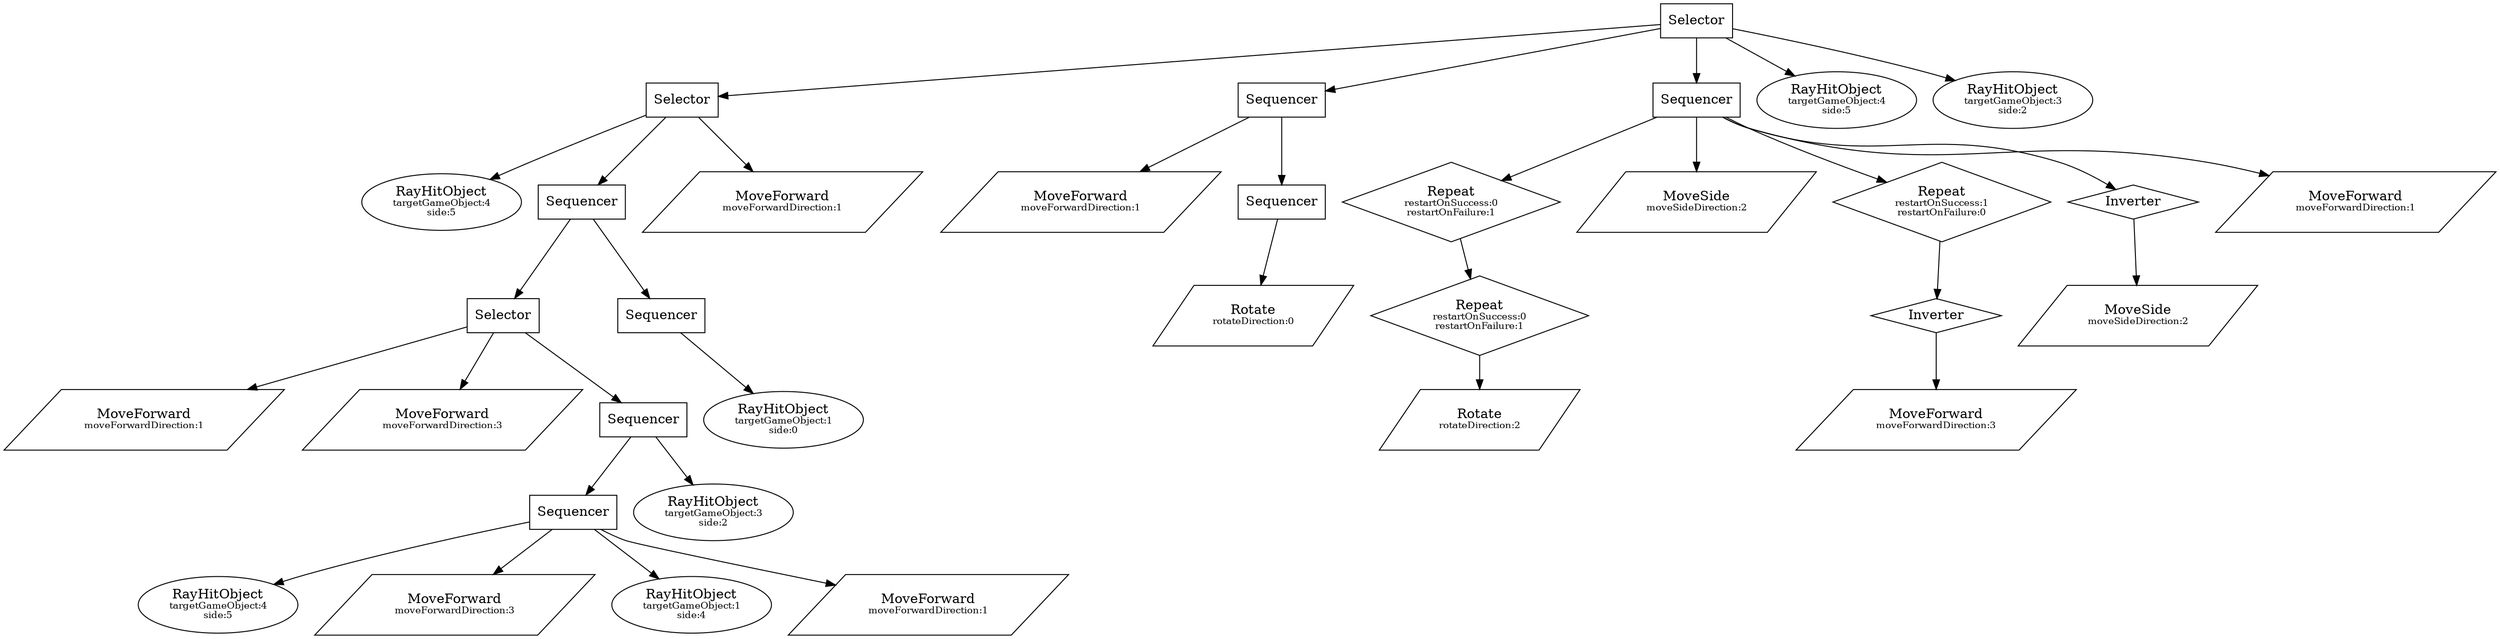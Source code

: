 digraph G {324066 [label="Selector", shape=polygon]
324067 [label="Selector", shape=polygon]
324068[label=<RayHitObject<BR /><FONT POINT-SIZE="10">targetGameObject:4<BR />side:5<BR /></FONT>>, shape=ellipse]
324069 [label="Sequencer", shape=polygon]
324070 [label="Selector", shape=polygon]
324071[label=<MoveForward<BR /><FONT POINT-SIZE="10">moveForwardDirection:1<BR /></FONT>>, shape=parallelogram]
324072[label=<MoveForward<BR /><FONT POINT-SIZE="10">moveForwardDirection:3<BR /></FONT>>, shape=parallelogram]
324100 [label="Sequencer", shape=polygon]
324101 [label="Sequencer", shape=polygon]
324102[label=<RayHitObject<BR /><FONT POINT-SIZE="10">targetGameObject:4<BR />side:5<BR /></FONT>>, shape=ellipse]
324103[label=<MoveForward<BR /><FONT POINT-SIZE="10">moveForwardDirection:3<BR /></FONT>>, shape=parallelogram]
324104[label=<RayHitObject<BR /><FONT POINT-SIZE="10">targetGameObject:1<BR />side:4<BR /></FONT>>, shape=ellipse]
324105[label=<MoveForward<BR /><FONT POINT-SIZE="10">moveForwardDirection:1<BR /></FONT>>, shape=parallelogram]
324106[label=<RayHitObject<BR /><FONT POINT-SIZE="10">targetGameObject:3<BR />side:2<BR /></FONT>>, shape=ellipse]
324077 [label="Sequencer", shape=polygon]
324078[label=<RayHitObject<BR /><FONT POINT-SIZE="10">targetGameObject:1<BR />side:0<BR /></FONT>>, shape=ellipse]
324079[label=<MoveForward<BR /><FONT POINT-SIZE="10">moveForwardDirection:1<BR /></FONT>>, shape=parallelogram]
324080 [label="Sequencer", shape=polygon]
324081[label=<MoveForward<BR /><FONT POINT-SIZE="10">moveForwardDirection:1<BR /></FONT>>, shape=parallelogram]
324082 [label="Sequencer", shape=polygon]
324083[label=<Rotate<BR /><FONT POINT-SIZE="10">rotateDirection:0<BR /></FONT>>, shape=parallelogram]
324084 [label="Sequencer", shape=polygon]
324085[label=<Repeat<BR /><FONT POINT-SIZE="10">restartOnSuccess:0<BR />restartOnFailure:1<BR /></FONT>>, shape=diamond]
324086[label=<Repeat<BR /><FONT POINT-SIZE="10">restartOnSuccess:0<BR />restartOnFailure:1<BR /></FONT>>, shape=diamond]
324087[label=<Rotate<BR /><FONT POINT-SIZE="10">rotateDirection:2<BR /></FONT>>, shape=parallelogram]
324088[label=<MoveSide<BR /><FONT POINT-SIZE="10">moveSideDirection:2<BR /></FONT>>, shape=parallelogram]
324089[label=<Repeat<BR /><FONT POINT-SIZE="10">restartOnSuccess:1<BR />restartOnFailure:0<BR /></FONT>>, shape=diamond]
324090 [label="Inverter", shape=diamond]
324091[label=<MoveForward<BR /><FONT POINT-SIZE="10">moveForwardDirection:3<BR /></FONT>>, shape=parallelogram]
324092 [label="Inverter", shape=diamond]
324093[label=<MoveSide<BR /><FONT POINT-SIZE="10">moveSideDirection:2<BR /></FONT>>, shape=parallelogram]
324094[label=<MoveForward<BR /><FONT POINT-SIZE="10">moveForwardDirection:1<BR /></FONT>>, shape=parallelogram]
324095[label=<RayHitObject<BR /><FONT POINT-SIZE="10">targetGameObject:4<BR />side:5<BR /></FONT>>, shape=ellipse]
324096[label=<RayHitObject<BR /><FONT POINT-SIZE="10">targetGameObject:3<BR />side:2<BR /></FONT>>, shape=ellipse]
324066 -> 324067
324067 -> 324068
324067 -> 324069
324069 -> 324070
324070 -> 324071
324070 -> 324072
324070 -> 324100
324100 -> 324101
324101 -> 324102
324101 -> 324103
324101 -> 324104
324101 -> 324105
324100 -> 324106
324069 -> 324077
324077 -> 324078
324067 -> 324079
324066 -> 324080
324080 -> 324081
324080 -> 324082
324082 -> 324083
324066 -> 324084
324084 -> 324085
324085 -> 324086
324086 -> 324087
324084 -> 324088
324084 -> 324089
324089 -> 324090
324090 -> 324091
324084 -> 324092
324092 -> 324093
324084 -> 324094
324066 -> 324095
324066 -> 324096

}
